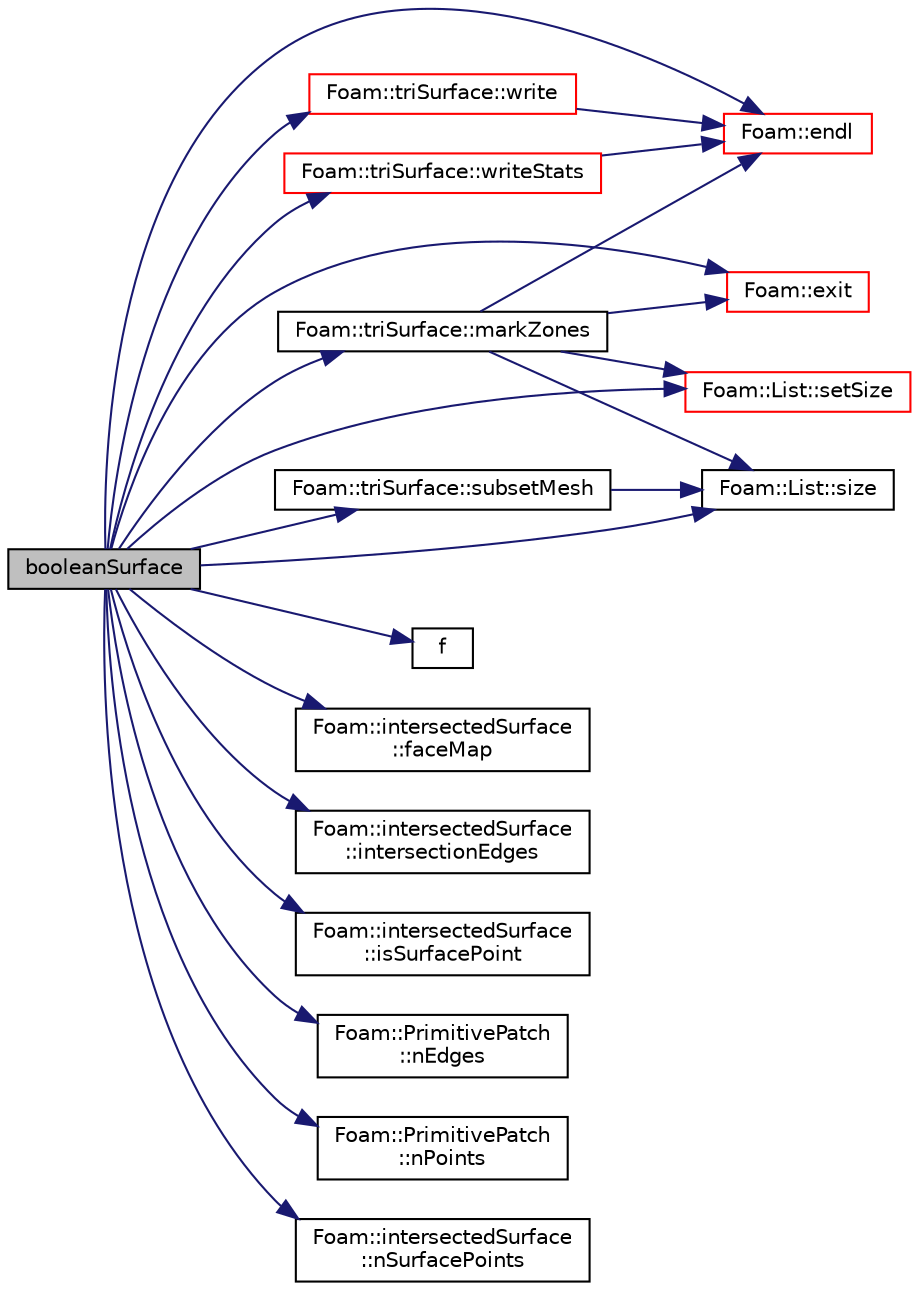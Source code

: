digraph "booleanSurface"
{
  bgcolor="transparent";
  edge [fontname="Helvetica",fontsize="10",labelfontname="Helvetica",labelfontsize="10"];
  node [fontname="Helvetica",fontsize="10",shape=record];
  rankdir="LR";
  Node1 [label="booleanSurface",height=0.2,width=0.4,color="black", fillcolor="grey75", style="filled", fontcolor="black"];
  Node1 -> Node2 [color="midnightblue",fontsize="10",style="solid",fontname="Helvetica"];
  Node2 [label="Foam::endl",height=0.2,width=0.4,color="red",URL="$a10725.html#a2db8fe02a0d3909e9351bb4275b23ce4",tooltip="Add newline and flush stream. "];
  Node1 -> Node3 [color="midnightblue",fontsize="10",style="solid",fontname="Helvetica"];
  Node3 [label="Foam::exit",height=0.2,width=0.4,color="red",URL="$a10725.html#a06ca7250d8e89caf05243ec094843642"];
  Node1 -> Node4 [color="midnightblue",fontsize="10",style="solid",fontname="Helvetica"];
  Node4 [label="f",height=0.2,width=0.4,color="black",URL="$a03922.html#a888be93833ac7a23170555c69c690288"];
  Node1 -> Node5 [color="midnightblue",fontsize="10",style="solid",fontname="Helvetica"];
  Node5 [label="Foam::intersectedSurface\l::faceMap",height=0.2,width=0.4,color="black",URL="$a01165.html#a4f37e8458829cfddbe91b8671ec88c32",tooltip="New to old. "];
  Node1 -> Node6 [color="midnightblue",fontsize="10",style="solid",fontname="Helvetica"];
  Node6 [label="Foam::intersectedSurface\l::intersectionEdges",height=0.2,width=0.4,color="black",URL="$a01165.html#a5c850179ec44a0d0fe5f329778295c68",tooltip="Labels of edges in *this which originate from &#39;cuts&#39;. "];
  Node1 -> Node7 [color="midnightblue",fontsize="10",style="solid",fontname="Helvetica"];
  Node7 [label="Foam::intersectedSurface\l::isSurfacePoint",height=0.2,width=0.4,color="black",URL="$a01165.html#a76bec924436b2d3522572b59b3c7dc63",tooltip="Is point coming from original surface? "];
  Node1 -> Node8 [color="midnightblue",fontsize="10",style="solid",fontname="Helvetica"];
  Node8 [label="Foam::triSurface::markZones",height=0.2,width=0.4,color="black",URL="$a02679.html#ae3c972838ac29abd5969ccf6d74c88ad",tooltip="(size and) fills faceZone with zone of face. Zone is area "];
  Node8 -> Node9 [color="midnightblue",fontsize="10",style="solid",fontname="Helvetica"];
  Node9 [label="Foam::List::setSize",height=0.2,width=0.4,color="red",URL="$a01364.html#aedb985ffeaf1bdbfeccc2a8730405703",tooltip="Reset size of List. "];
  Node8 -> Node10 [color="midnightblue",fontsize="10",style="solid",fontname="Helvetica"];
  Node10 [label="Foam::List::size",height=0.2,width=0.4,color="black",URL="$a01364.html#a8a5f6fa29bd4b500caf186f60245b384",tooltip="Override size to be inconsistent with allocated storage. "];
  Node8 -> Node2 [color="midnightblue",fontsize="10",style="solid",fontname="Helvetica"];
  Node8 -> Node3 [color="midnightblue",fontsize="10",style="solid",fontname="Helvetica"];
  Node1 -> Node11 [color="midnightblue",fontsize="10",style="solid",fontname="Helvetica"];
  Node11 [label="Foam::PrimitivePatch\l::nEdges",height=0.2,width=0.4,color="black",URL="$a01970.html#a1db9478309c639504a743b7b194226f4",tooltip="Return number of edges in patch. "];
  Node1 -> Node12 [color="midnightblue",fontsize="10",style="solid",fontname="Helvetica"];
  Node12 [label="Foam::PrimitivePatch\l::nPoints",height=0.2,width=0.4,color="black",URL="$a01970.html#a9927abeba2c8506177084d644b6e573a",tooltip="Return number of points supporting patch faces. "];
  Node1 -> Node13 [color="midnightblue",fontsize="10",style="solid",fontname="Helvetica"];
  Node13 [label="Foam::intersectedSurface\l::nSurfacePoints",height=0.2,width=0.4,color="black",URL="$a01165.html#aba74a1f330264e6ff770ac974f907b67",tooltip="Number of points from original surface. "];
  Node1 -> Node9 [color="midnightblue",fontsize="10",style="solid",fontname="Helvetica"];
  Node1 -> Node10 [color="midnightblue",fontsize="10",style="solid",fontname="Helvetica"];
  Node1 -> Node14 [color="midnightblue",fontsize="10",style="solid",fontname="Helvetica"];
  Node14 [label="Foam::triSurface::subsetMesh",height=0.2,width=0.4,color="black",URL="$a02679.html#ab3ce8dc063094bfa19385be14d1ed7e7",tooltip="Return new surface. Returns pointMap, faceMap from. "];
  Node14 -> Node10 [color="midnightblue",fontsize="10",style="solid",fontname="Helvetica"];
  Node1 -> Node15 [color="midnightblue",fontsize="10",style="solid",fontname="Helvetica"];
  Node15 [label="Foam::triSurface::write",height=0.2,width=0.4,color="red",URL="$a02679.html#a0941061ad5a26be83b4107d05750ace6",tooltip="Write to Ostream in simple FOAM format. "];
  Node15 -> Node2 [color="midnightblue",fontsize="10",style="solid",fontname="Helvetica"];
  Node1 -> Node16 [color="midnightblue",fontsize="10",style="solid",fontname="Helvetica"];
  Node16 [label="Foam::triSurface::writeStats",height=0.2,width=0.4,color="red",URL="$a02679.html#ac299ea1cad7e40cf1f599efeabb9baba",tooltip="Write some statistics. "];
  Node16 -> Node2 [color="midnightblue",fontsize="10",style="solid",fontname="Helvetica"];
}
